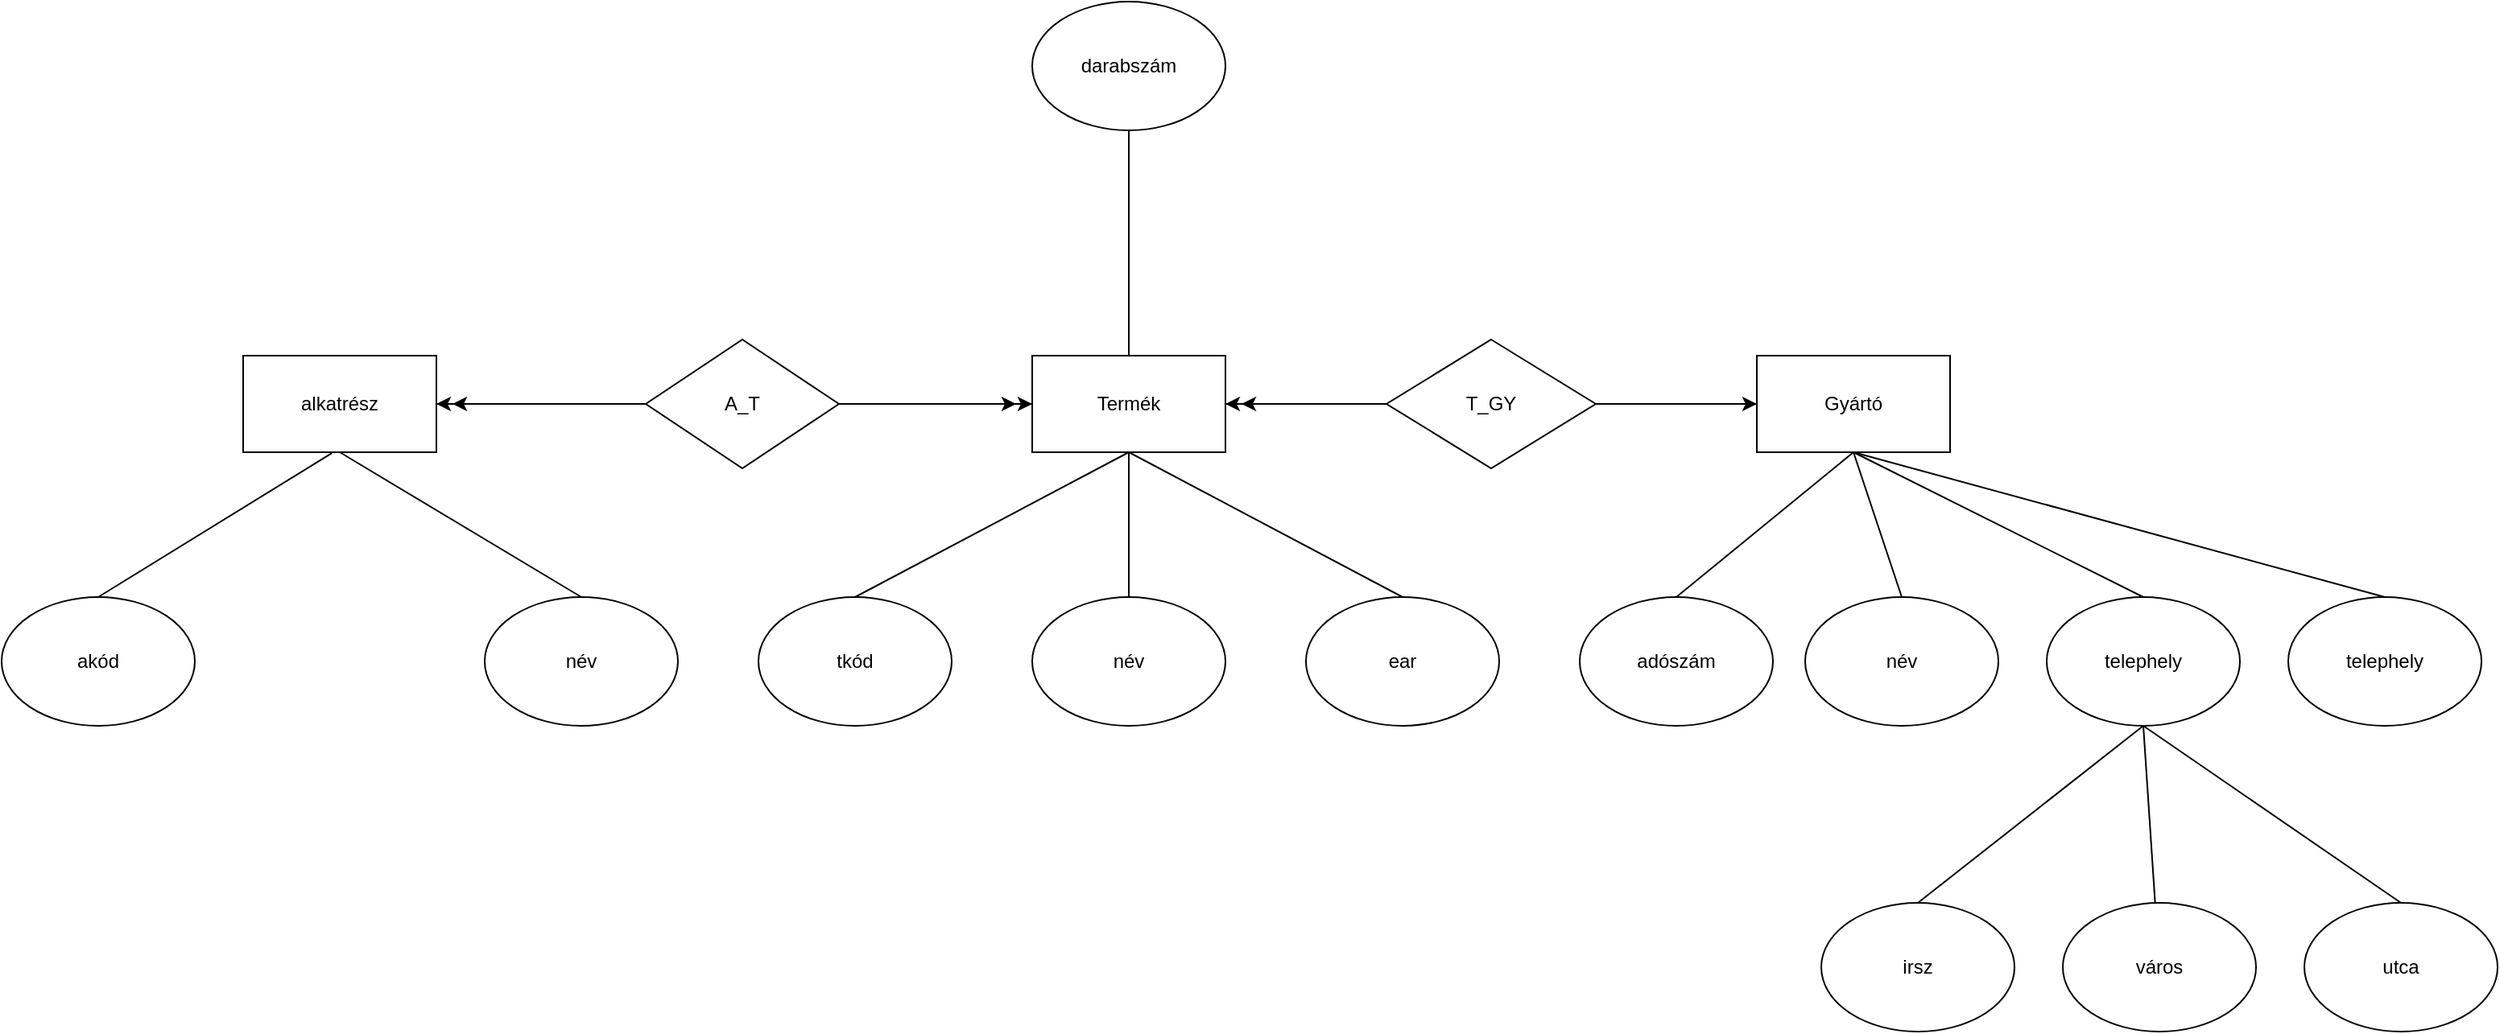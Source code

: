 <mxfile version="20.3.6" type="device"><diagram id="pzj6VHSYcKgQyNFArZA7" name="1 oldal"><mxGraphModel dx="2839" dy="662" grid="1" gridSize="10" guides="1" tooltips="1" connect="1" arrows="1" fold="1" page="1" pageScale="1" pageWidth="827" pageHeight="1169" math="0" shadow="0"><root><mxCell id="0"/><mxCell id="1" parent="0"/><mxCell id="cZAGokAS2Ohc52US_tL5-1" value="Termék" style="rounded=0;whiteSpace=wrap;html=1;" parent="1" vertex="1"><mxGeometry x="-520" y="260" width="120" height="60" as="geometry"/></mxCell><mxCell id="cZAGokAS2Ohc52US_tL5-2" value="Gyártó" style="rounded=0;whiteSpace=wrap;html=1;" parent="1" vertex="1"><mxGeometry x="-70" y="260" width="120" height="60" as="geometry"/></mxCell><mxCell id="cZAGokAS2Ohc52US_tL5-3" value="" style="endArrow=none;html=1;rounded=0;entryX=0;entryY=0.5;entryDx=0;entryDy=0;exitX=1;exitY=0.5;exitDx=0;exitDy=0;" parent="1" source="cZAGokAS2Ohc52US_tL5-1" target="cZAGokAS2Ohc52US_tL5-2" edge="1"><mxGeometry width="50" height="50" relative="1" as="geometry"><mxPoint x="-50" y="430" as="sourcePoint"/><mxPoint y="380" as="targetPoint"/></mxGeometry></mxCell><mxCell id="cZAGokAS2Ohc52US_tL5-4" value="T_GY" style="rhombus;whiteSpace=wrap;html=1;" parent="1" vertex="1"><mxGeometry x="-300" y="250" width="130" height="80" as="geometry"/></mxCell><mxCell id="cZAGokAS2Ohc52US_tL5-5" value="" style="endArrow=classic;html=1;rounded=0;exitX=0;exitY=0.5;exitDx=0;exitDy=0;entryX=1;entryY=0.5;entryDx=0;entryDy=0;" parent="1" source="cZAGokAS2Ohc52US_tL5-4" target="cZAGokAS2Ohc52US_tL5-1" edge="1"><mxGeometry width="50" height="50" relative="1" as="geometry"><mxPoint x="-50" y="430" as="sourcePoint"/><mxPoint y="380" as="targetPoint"/></mxGeometry></mxCell><mxCell id="cZAGokAS2Ohc52US_tL5-6" value="" style="endArrow=classic;html=1;rounded=0;exitX=0;exitY=0.5;exitDx=0;exitDy=0;" parent="1" source="cZAGokAS2Ohc52US_tL5-4" edge="1"><mxGeometry width="50" height="50" relative="1" as="geometry"><mxPoint x="-50" y="430" as="sourcePoint"/><mxPoint x="-390" y="290" as="targetPoint"/></mxGeometry></mxCell><mxCell id="SqTzkYMptPglqdwP5Iqa-1" value="ear" style="ellipse;whiteSpace=wrap;html=1;" parent="1" vertex="1"><mxGeometry x="-350" y="410" width="120" height="80" as="geometry"/></mxCell><mxCell id="SqTzkYMptPglqdwP5Iqa-2" value="név" style="ellipse;whiteSpace=wrap;html=1;" parent="1" vertex="1"><mxGeometry x="-520" y="410" width="120" height="80" as="geometry"/></mxCell><mxCell id="SqTzkYMptPglqdwP5Iqa-3" value="tkód" style="ellipse;whiteSpace=wrap;html=1;" parent="1" vertex="1"><mxGeometry x="-690" y="410" width="120" height="80" as="geometry"/></mxCell><mxCell id="SqTzkYMptPglqdwP5Iqa-5" value="" style="endArrow=none;html=1;rounded=0;entryX=0.5;entryY=1;entryDx=0;entryDy=0;exitX=0.5;exitY=0;exitDx=0;exitDy=0;" parent="1" source="SqTzkYMptPglqdwP5Iqa-3" target="cZAGokAS2Ohc52US_tL5-1" edge="1"><mxGeometry width="50" height="50" relative="1" as="geometry"><mxPoint x="-130" y="430" as="sourcePoint"/><mxPoint x="-80" y="380" as="targetPoint"/></mxGeometry></mxCell><mxCell id="SqTzkYMptPglqdwP5Iqa-6" value="" style="endArrow=none;html=1;rounded=0;entryX=0.5;entryY=1;entryDx=0;entryDy=0;" parent="1" source="SqTzkYMptPglqdwP5Iqa-2" target="cZAGokAS2Ohc52US_tL5-1" edge="1"><mxGeometry width="50" height="50" relative="1" as="geometry"><mxPoint x="-130" y="430" as="sourcePoint"/><mxPoint x="-80" y="380" as="targetPoint"/></mxGeometry></mxCell><mxCell id="SqTzkYMptPglqdwP5Iqa-7" value="" style="endArrow=none;html=1;rounded=0;entryX=0.5;entryY=1;entryDx=0;entryDy=0;exitX=0.5;exitY=0;exitDx=0;exitDy=0;" parent="1" source="SqTzkYMptPglqdwP5Iqa-1" target="cZAGokAS2Ohc52US_tL5-1" edge="1"><mxGeometry width="50" height="50" relative="1" as="geometry"><mxPoint x="-130" y="430" as="sourcePoint"/><mxPoint x="-80" y="380" as="targetPoint"/></mxGeometry></mxCell><mxCell id="SqTzkYMptPglqdwP5Iqa-8" value="adószám" style="ellipse;whiteSpace=wrap;html=1;" parent="1" vertex="1"><mxGeometry x="-180" y="410" width="120" height="80" as="geometry"/></mxCell><mxCell id="SqTzkYMptPglqdwP5Iqa-10" value="név" style="ellipse;whiteSpace=wrap;html=1;" parent="1" vertex="1"><mxGeometry x="-40" y="410" width="120" height="80" as="geometry"/></mxCell><mxCell id="SqTzkYMptPglqdwP5Iqa-11" value="telephely" style="ellipse;whiteSpace=wrap;html=1;" parent="1" vertex="1"><mxGeometry x="110" y="410" width="120" height="80" as="geometry"/></mxCell><mxCell id="SqTzkYMptPglqdwP5Iqa-12" value="" style="endArrow=none;html=1;rounded=0;entryX=0.5;entryY=1;entryDx=0;entryDy=0;exitX=0.5;exitY=0;exitDx=0;exitDy=0;" parent="1" source="SqTzkYMptPglqdwP5Iqa-8" target="cZAGokAS2Ohc52US_tL5-2" edge="1"><mxGeometry width="50" height="50" relative="1" as="geometry"><mxPoint x="-130" y="430" as="sourcePoint"/><mxPoint x="-80" y="380" as="targetPoint"/></mxGeometry></mxCell><mxCell id="SqTzkYMptPglqdwP5Iqa-13" value="" style="endArrow=none;html=1;rounded=0;entryX=0.5;entryY=1;entryDx=0;entryDy=0;exitX=0.5;exitY=0;exitDx=0;exitDy=0;" parent="1" source="SqTzkYMptPglqdwP5Iqa-10" target="cZAGokAS2Ohc52US_tL5-2" edge="1"><mxGeometry width="50" height="50" relative="1" as="geometry"><mxPoint x="-130" y="430" as="sourcePoint"/><mxPoint x="-80" y="380" as="targetPoint"/></mxGeometry></mxCell><mxCell id="SqTzkYMptPglqdwP5Iqa-14" value="" style="endArrow=none;html=1;rounded=0;entryX=0.5;entryY=1;entryDx=0;entryDy=0;exitX=0.5;exitY=0;exitDx=0;exitDy=0;" parent="1" source="SqTzkYMptPglqdwP5Iqa-11" target="cZAGokAS2Ohc52US_tL5-2" edge="1"><mxGeometry width="50" height="50" relative="1" as="geometry"><mxPoint x="-130" y="430" as="sourcePoint"/><mxPoint x="-80" y="380" as="targetPoint"/></mxGeometry></mxCell><mxCell id="SqTzkYMptPglqdwP5Iqa-15" value="utca" style="ellipse;whiteSpace=wrap;html=1;" parent="1" vertex="1"><mxGeometry x="270" y="600" width="120" height="80" as="geometry"/></mxCell><mxCell id="SqTzkYMptPglqdwP5Iqa-16" value="város" style="ellipse;whiteSpace=wrap;html=1;" parent="1" vertex="1"><mxGeometry x="120" y="600" width="120" height="80" as="geometry"/></mxCell><mxCell id="SqTzkYMptPglqdwP5Iqa-17" value="irsz" style="ellipse;whiteSpace=wrap;html=1;" parent="1" vertex="1"><mxGeometry x="-30" y="600" width="120" height="80" as="geometry"/></mxCell><mxCell id="SqTzkYMptPglqdwP5Iqa-18" value="" style="endArrow=none;html=1;rounded=0;entryX=0.5;entryY=1;entryDx=0;entryDy=0;exitX=0.5;exitY=0;exitDx=0;exitDy=0;" parent="1" source="SqTzkYMptPglqdwP5Iqa-17" target="SqTzkYMptPglqdwP5Iqa-11" edge="1"><mxGeometry width="50" height="50" relative="1" as="geometry"><mxPoint x="-130" y="430" as="sourcePoint"/><mxPoint x="-80" y="380" as="targetPoint"/></mxGeometry></mxCell><mxCell id="SqTzkYMptPglqdwP5Iqa-19" value="" style="endArrow=none;html=1;rounded=0;entryX=0.5;entryY=1;entryDx=0;entryDy=0;" parent="1" source="SqTzkYMptPglqdwP5Iqa-16" target="SqTzkYMptPglqdwP5Iqa-11" edge="1"><mxGeometry width="50" height="50" relative="1" as="geometry"><mxPoint x="-130" y="430" as="sourcePoint"/><mxPoint x="-80" y="380" as="targetPoint"/></mxGeometry></mxCell><mxCell id="SqTzkYMptPglqdwP5Iqa-20" value="" style="endArrow=none;html=1;rounded=0;entryX=0.5;entryY=1;entryDx=0;entryDy=0;exitX=0.5;exitY=0;exitDx=0;exitDy=0;" parent="1" source="SqTzkYMptPglqdwP5Iqa-15" target="SqTzkYMptPglqdwP5Iqa-11" edge="1"><mxGeometry width="50" height="50" relative="1" as="geometry"><mxPoint x="-130" y="430" as="sourcePoint"/><mxPoint x="-80" y="380" as="targetPoint"/></mxGeometry></mxCell><mxCell id="SqTzkYMptPglqdwP5Iqa-21" value="darabszám" style="ellipse;whiteSpace=wrap;html=1;" parent="1" vertex="1"><mxGeometry x="-520" y="40" width="120" height="80" as="geometry"/></mxCell><mxCell id="SqTzkYMptPglqdwP5Iqa-22" value="" style="endArrow=classic;html=1;rounded=0;entryX=0;entryY=0.5;entryDx=0;entryDy=0;exitX=1;exitY=0.5;exitDx=0;exitDy=0;" parent="1" source="cZAGokAS2Ohc52US_tL5-4" target="cZAGokAS2Ohc52US_tL5-2" edge="1"><mxGeometry width="50" height="50" relative="1" as="geometry"><mxPoint x="-80" y="610" as="sourcePoint"/><mxPoint x="-30" y="560" as="targetPoint"/></mxGeometry></mxCell><mxCell id="SqTzkYMptPglqdwP5Iqa-23" value="" style="endArrow=none;html=1;rounded=0;entryX=0.5;entryY=1;entryDx=0;entryDy=0;exitX=0.5;exitY=0;exitDx=0;exitDy=0;" parent="1" source="cZAGokAS2Ohc52US_tL5-1" target="SqTzkYMptPglqdwP5Iqa-21" edge="1"><mxGeometry width="50" height="50" relative="1" as="geometry"><mxPoint x="-120" y="420" as="sourcePoint"/><mxPoint x="-70" y="370" as="targetPoint"/></mxGeometry></mxCell><mxCell id="SqTzkYMptPglqdwP5Iqa-24" value="alkatrész" style="rounded=0;whiteSpace=wrap;html=1;" parent="1" vertex="1"><mxGeometry x="-1010" y="260" width="120" height="60" as="geometry"/></mxCell><mxCell id="SqTzkYMptPglqdwP5Iqa-25" value="név" style="ellipse;whiteSpace=wrap;html=1;" parent="1" vertex="1"><mxGeometry x="-860" y="410" width="120" height="80" as="geometry"/></mxCell><mxCell id="SqTzkYMptPglqdwP5Iqa-27" value="akód" style="ellipse;whiteSpace=wrap;html=1;" parent="1" vertex="1"><mxGeometry x="-1160" y="410" width="120" height="80" as="geometry"/></mxCell><mxCell id="SqTzkYMptPglqdwP5Iqa-28" value="" style="endArrow=none;html=1;rounded=0;entryX=0.459;entryY=1.009;entryDx=0;entryDy=0;entryPerimeter=0;exitX=0.5;exitY=0;exitDx=0;exitDy=0;" parent="1" source="SqTzkYMptPglqdwP5Iqa-27" target="SqTzkYMptPglqdwP5Iqa-24" edge="1"><mxGeometry width="50" height="50" relative="1" as="geometry"><mxPoint x="-680" y="390" as="sourcePoint"/><mxPoint x="-630" y="340" as="targetPoint"/></mxGeometry></mxCell><mxCell id="SqTzkYMptPglqdwP5Iqa-30" value="" style="endArrow=none;html=1;rounded=0;entryX=0.5;entryY=1;entryDx=0;entryDy=0;exitX=0.5;exitY=0;exitDx=0;exitDy=0;" parent="1" source="SqTzkYMptPglqdwP5Iqa-25" target="SqTzkYMptPglqdwP5Iqa-24" edge="1"><mxGeometry width="50" height="50" relative="1" as="geometry"><mxPoint x="-680" y="390" as="sourcePoint"/><mxPoint x="-630" y="340" as="targetPoint"/></mxGeometry></mxCell><mxCell id="SqTzkYMptPglqdwP5Iqa-31" value="" style="endArrow=none;html=1;rounded=0;entryX=0;entryY=0.5;entryDx=0;entryDy=0;exitX=1;exitY=0.5;exitDx=0;exitDy=0;" parent="1" source="SqTzkYMptPglqdwP5Iqa-24" target="cZAGokAS2Ohc52US_tL5-1" edge="1"><mxGeometry width="50" height="50" relative="1" as="geometry"><mxPoint x="-680" y="390" as="sourcePoint"/><mxPoint x="-630" y="340" as="targetPoint"/></mxGeometry></mxCell><mxCell id="SqTzkYMptPglqdwP5Iqa-32" value="A_T" style="rhombus;whiteSpace=wrap;html=1;" parent="1" vertex="1"><mxGeometry x="-760" y="250" width="120" height="80" as="geometry"/></mxCell><mxCell id="SqTzkYMptPglqdwP5Iqa-33" value="" style="endArrow=classic;html=1;rounded=0;entryX=0;entryY=0.5;entryDx=0;entryDy=0;" parent="1" target="cZAGokAS2Ohc52US_tL5-1" edge="1"><mxGeometry width="50" height="50" relative="1" as="geometry"><mxPoint x="-640" y="290" as="sourcePoint"/><mxPoint x="-630" y="340" as="targetPoint"/></mxGeometry></mxCell><mxCell id="SqTzkYMptPglqdwP5Iqa-35" value="" style="endArrow=classic;html=1;rounded=0;exitX=1;exitY=0.5;exitDx=0;exitDy=0;" parent="1" source="SqTzkYMptPglqdwP5Iqa-32" edge="1"><mxGeometry width="50" height="50" relative="1" as="geometry"><mxPoint x="-680" y="390" as="sourcePoint"/><mxPoint x="-530" y="290" as="targetPoint"/></mxGeometry></mxCell><mxCell id="SqTzkYMptPglqdwP5Iqa-36" value="" style="endArrow=classic;html=1;rounded=0;exitX=0;exitY=0.5;exitDx=0;exitDy=0;entryX=1;entryY=0.5;entryDx=0;entryDy=0;" parent="1" source="SqTzkYMptPglqdwP5Iqa-32" target="SqTzkYMptPglqdwP5Iqa-24" edge="1"><mxGeometry width="50" height="50" relative="1" as="geometry"><mxPoint x="-710" y="370" as="sourcePoint"/><mxPoint x="-660" y="320" as="targetPoint"/></mxGeometry></mxCell><mxCell id="SqTzkYMptPglqdwP5Iqa-37" value="telephely" style="ellipse;whiteSpace=wrap;html=1;" parent="1" vertex="1"><mxGeometry x="260" y="410" width="120" height="80" as="geometry"/></mxCell><mxCell id="SqTzkYMptPglqdwP5Iqa-38" value="" style="endArrow=none;html=1;rounded=0;exitX=0.5;exitY=0;exitDx=0;exitDy=0;" parent="1" source="SqTzkYMptPglqdwP5Iqa-37" edge="1"><mxGeometry width="50" height="50" relative="1" as="geometry"><mxPoint x="40" y="450" as="sourcePoint"/><mxPoint x="-10" y="320" as="targetPoint"/></mxGeometry></mxCell><mxCell id="Py4WPq_o4IRqPlsFPwsT-1" value="" style="endArrow=classic;html=1;rounded=0;exitX=0;exitY=0.5;exitDx=0;exitDy=0;" edge="1" parent="1" source="SqTzkYMptPglqdwP5Iqa-32"><mxGeometry width="50" height="50" relative="1" as="geometry"><mxPoint x="-710" y="350" as="sourcePoint"/><mxPoint x="-880" y="290" as="targetPoint"/></mxGeometry></mxCell></root></mxGraphModel></diagram></mxfile>